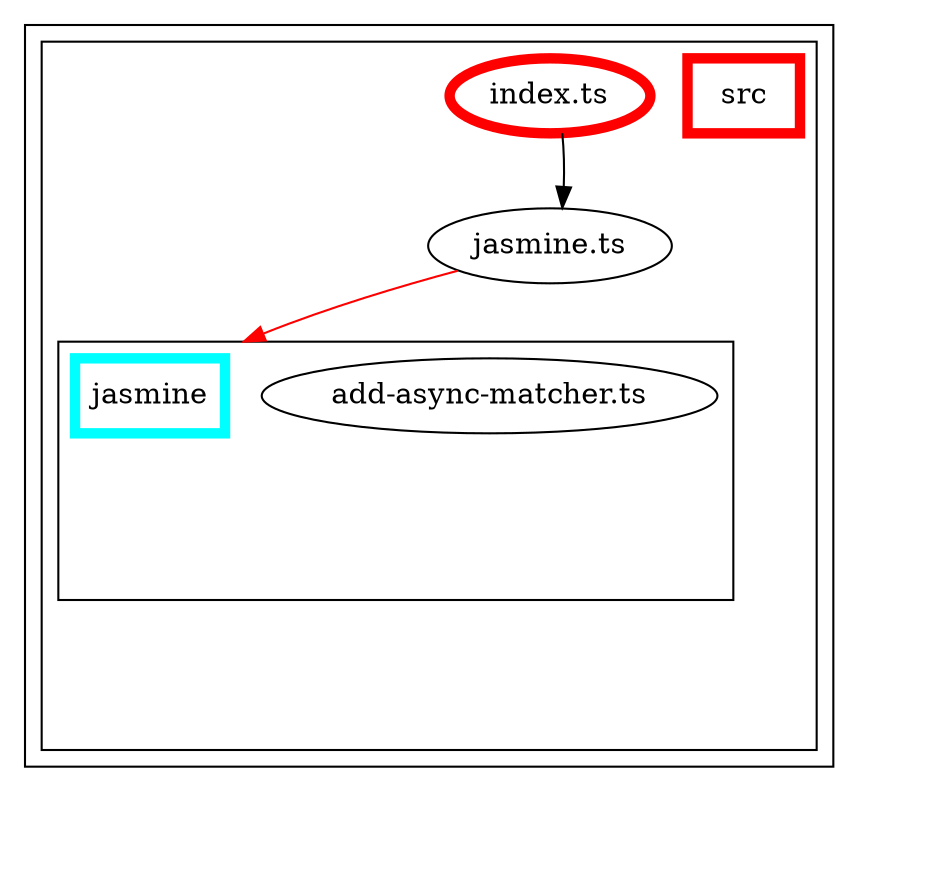 digraph "dependency-graph-[object Object]" {
  compound = true;
  "dependency-graph-[object Object]" [
    style = "invis";
  ];
  "src/jasmine.ts";
  "src/jasmine/add-async-matcher.ts";
  "name_src/jasmine";
  subgraph "cluster_src" {
    color = "#000000";
    label = "";
    "name_src" [
      penwidth = 5;
      shape = "rectangle";
      color = "#ff0000";
      label = "src";
    ];
    "exit_src" [
      style = "invis";
    ];
    subgraph "cluster_src" {
      color = "#000000";
      label = "";
      "name_src" [
        penwidth = 5;
        shape = "rectangle";
        color = "#ff0000";
        label = "src";
      ];
      "exit_src" [
        style = "invis";
      ];
      "src/index.ts" [
        label = "index.ts";
        color = "#ff0000";
        penwidth = 5;
      ];
      "src/jasmine.ts" [
        label = "jasmine.ts";
      ];
      subgraph "cluster_src/jasmine" {
        color = "#000000";
        label = "";
        "name_src/jasmine" [
          penwidth = 5;
          shape = "rectangle";
          color = "#00ffff";
          label = "jasmine";
        ];
        "exit_src/jasmine" [
          style = "invis";
        ];
        "src/jasmine/add-async-matcher.ts" [
          label = "add-async-matcher.ts";
        ];
        "src/jasmine/add-async-matcher.ts" -> "exit_src/jasmine" [
          style = "invis";
        ];
      }
      "src/index.ts" -> "exit_src" [
        style = "invis";
      ];
      "src/jasmine.ts" -> "exit_src" [
        style = "invis";
      ];
      "exit_src/jasmine" -> "exit_src" [
        style = "invis";
      ];
    }
    "exit_src" -> "exit_src" [
      style = "invis";
    ];
    "exit_src" -> "exit_src" [
      style = "invis";
    ];
    "exit_src" -> "exit_src" [
      style = "invis";
    ];
  }
  "exit_src" -> "dependency-graph-[object Object]" [
    style = "invis";
  ];
  "src/index.ts" -> "src/jasmine.ts" [
    style = "invis";
  ];
  "src/index.ts" -> "src/jasmine.ts" [
    style = "solid";
    ltail = "cluster_src/index.ts";
    lhead = "cluster_src/jasmine.ts";
    color = "black";
  ];
  "src/jasmine.ts" -> "name_src/jasmine" [
    style = "solid";
    ltail = "cluster_src/jasmine.ts";
    lhead = "cluster_src/jasmine";
    color = "#ff0000";
  ];
}